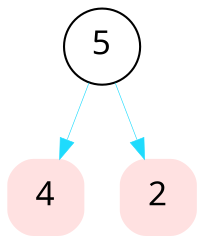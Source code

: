 
digraph G {
node [ fontname="Terminus", fontsize=16, width=0.5, height=0.5 ];

5 -> 4 [color="#1FDBFD", style="setlinewidth(0.3)" ];


5 -> 2 [color="#1FDBFD", style="setlinewidth(0.3)" ];

/* Node attributes */

2 [ color="#ffe1e1", shape="box", style="filled,rounded", fillcolor="#ffe1e1", URL="/p/denethor/t/2", tooltip="REOPEN -  Like its Unix counterpart, yacc.py provides most ...", target="_top" ];


4 [ color="#ffe1e1", shape="box", style="filled,rounded", fillcolor="#ffe1e1", URL="/p/denethor/t/4", tooltip="OPEN -  If you do this, the occurrence of input text such...", target="_top" ];


5 [ color="black", shape="ellipse", style="filled,rounded", fillcolor="white", URL="", tooltip="5", target="_top" ];

}
